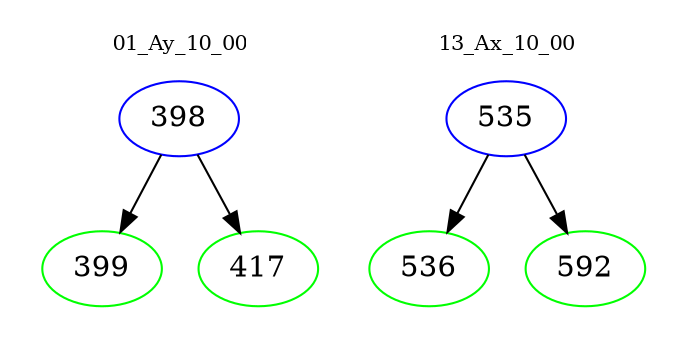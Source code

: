 digraph{
subgraph cluster_0 {
color = white
label = "01_Ay_10_00";
fontsize=10;
T0_398 [label="398", color="blue"]
T0_398 -> T0_399 [color="black"]
T0_399 [label="399", color="green"]
T0_398 -> T0_417 [color="black"]
T0_417 [label="417", color="green"]
}
subgraph cluster_1 {
color = white
label = "13_Ax_10_00";
fontsize=10;
T1_535 [label="535", color="blue"]
T1_535 -> T1_536 [color="black"]
T1_536 [label="536", color="green"]
T1_535 -> T1_592 [color="black"]
T1_592 [label="592", color="green"]
}
}
